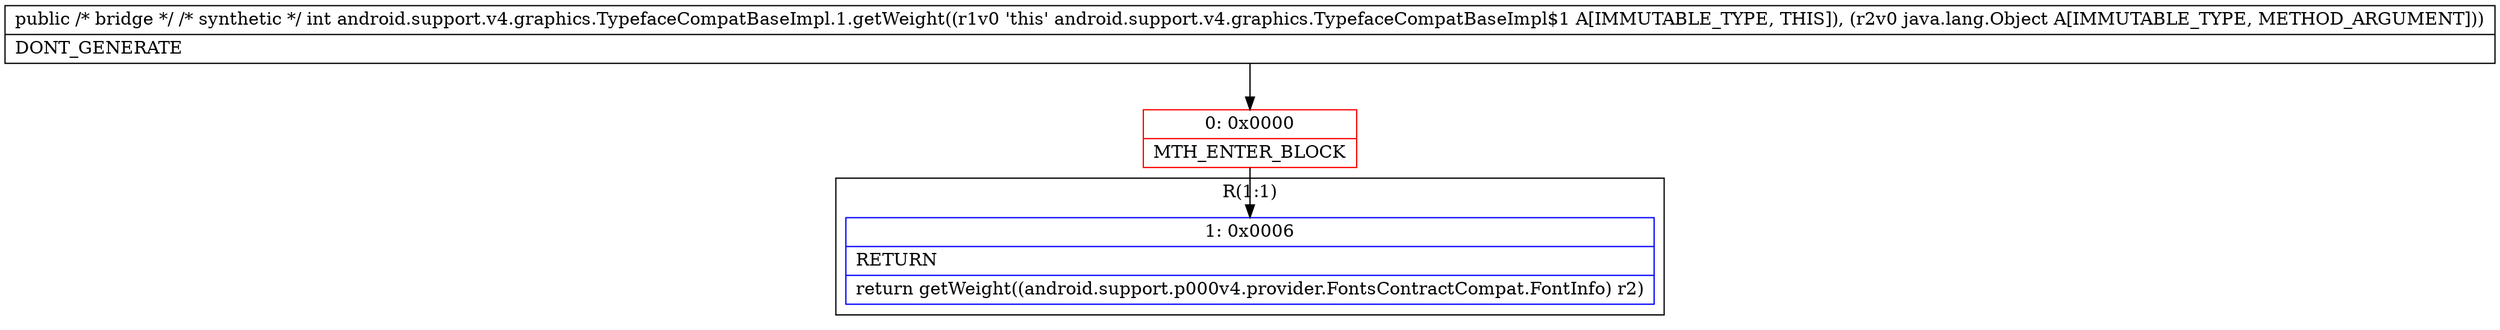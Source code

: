 digraph "CFG forandroid.support.v4.graphics.TypefaceCompatBaseImpl.1.getWeight(Ljava\/lang\/Object;)I" {
subgraph cluster_Region_1165370644 {
label = "R(1:1)";
node [shape=record,color=blue];
Node_1 [shape=record,label="{1\:\ 0x0006|RETURN\l|return getWeight((android.support.p000v4.provider.FontsContractCompat.FontInfo) r2)\l}"];
}
Node_0 [shape=record,color=red,label="{0\:\ 0x0000|MTH_ENTER_BLOCK\l}"];
MethodNode[shape=record,label="{public \/* bridge *\/ \/* synthetic *\/ int android.support.v4.graphics.TypefaceCompatBaseImpl.1.getWeight((r1v0 'this' android.support.v4.graphics.TypefaceCompatBaseImpl$1 A[IMMUTABLE_TYPE, THIS]), (r2v0 java.lang.Object A[IMMUTABLE_TYPE, METHOD_ARGUMENT]))  | DONT_GENERATE\l}"];
MethodNode -> Node_0;
Node_0 -> Node_1;
}

